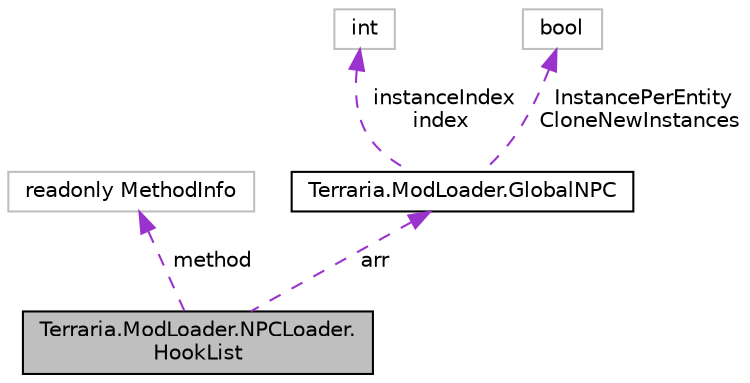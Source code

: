 digraph "Terraria.ModLoader.NPCLoader.HookList"
{
  edge [fontname="Helvetica",fontsize="10",labelfontname="Helvetica",labelfontsize="10"];
  node [fontname="Helvetica",fontsize="10",shape=record];
  Node1 [label="Terraria.ModLoader.NPCLoader.\lHookList",height=0.2,width=0.4,color="black", fillcolor="grey75", style="filled", fontcolor="black"];
  Node2 -> Node1 [dir="back",color="darkorchid3",fontsize="10",style="dashed",label=" method" ,fontname="Helvetica"];
  Node2 [label="readonly MethodInfo",height=0.2,width=0.4,color="grey75", fillcolor="white", style="filled"];
  Node3 -> Node1 [dir="back",color="darkorchid3",fontsize="10",style="dashed",label=" arr" ,fontname="Helvetica"];
  Node3 [label="Terraria.ModLoader.GlobalNPC",height=0.2,width=0.4,color="black", fillcolor="white", style="filled",URL="$class_terraria_1_1_mod_loader_1_1_global_n_p_c.html",tooltip="This class allows you to modify and use hooks for all NPCs, including vanilla mobs. Create an instance of an overriding class then call Mod.AddGlobalNPC to use this. "];
  Node4 -> Node3 [dir="back",color="darkorchid3",fontsize="10",style="dashed",label=" instanceIndex\nindex" ,fontname="Helvetica"];
  Node4 [label="int",height=0.2,width=0.4,color="grey75", fillcolor="white", style="filled"];
  Node5 -> Node3 [dir="back",color="darkorchid3",fontsize="10",style="dashed",label=" InstancePerEntity\nCloneNewInstances" ,fontname="Helvetica"];
  Node5 [label="bool",height=0.2,width=0.4,color="grey75", fillcolor="white", style="filled"];
}
